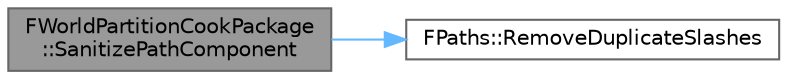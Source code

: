 digraph "FWorldPartitionCookPackage::SanitizePathComponent"
{
 // INTERACTIVE_SVG=YES
 // LATEX_PDF_SIZE
  bgcolor="transparent";
  edge [fontname=Helvetica,fontsize=10,labelfontname=Helvetica,labelfontsize=10];
  node [fontname=Helvetica,fontsize=10,shape=box,height=0.2,width=0.4];
  rankdir="LR";
  Node1 [id="Node000001",label="FWorldPartitionCookPackage\l::SanitizePathComponent",height=0.2,width=0.4,color="gray40", fillcolor="grey60", style="filled", fontcolor="black",tooltip=" "];
  Node1 -> Node2 [id="edge1_Node000001_Node000002",color="steelblue1",style="solid",tooltip=" "];
  Node2 [id="Node000002",label="FPaths::RemoveDuplicateSlashes",height=0.2,width=0.4,color="grey40", fillcolor="white", style="filled",URL="$df/d4c/classFPaths.html#a97992edb55d73b820fa8fb19b5324984",tooltip="Removes duplicate slashes in paths."];
}

